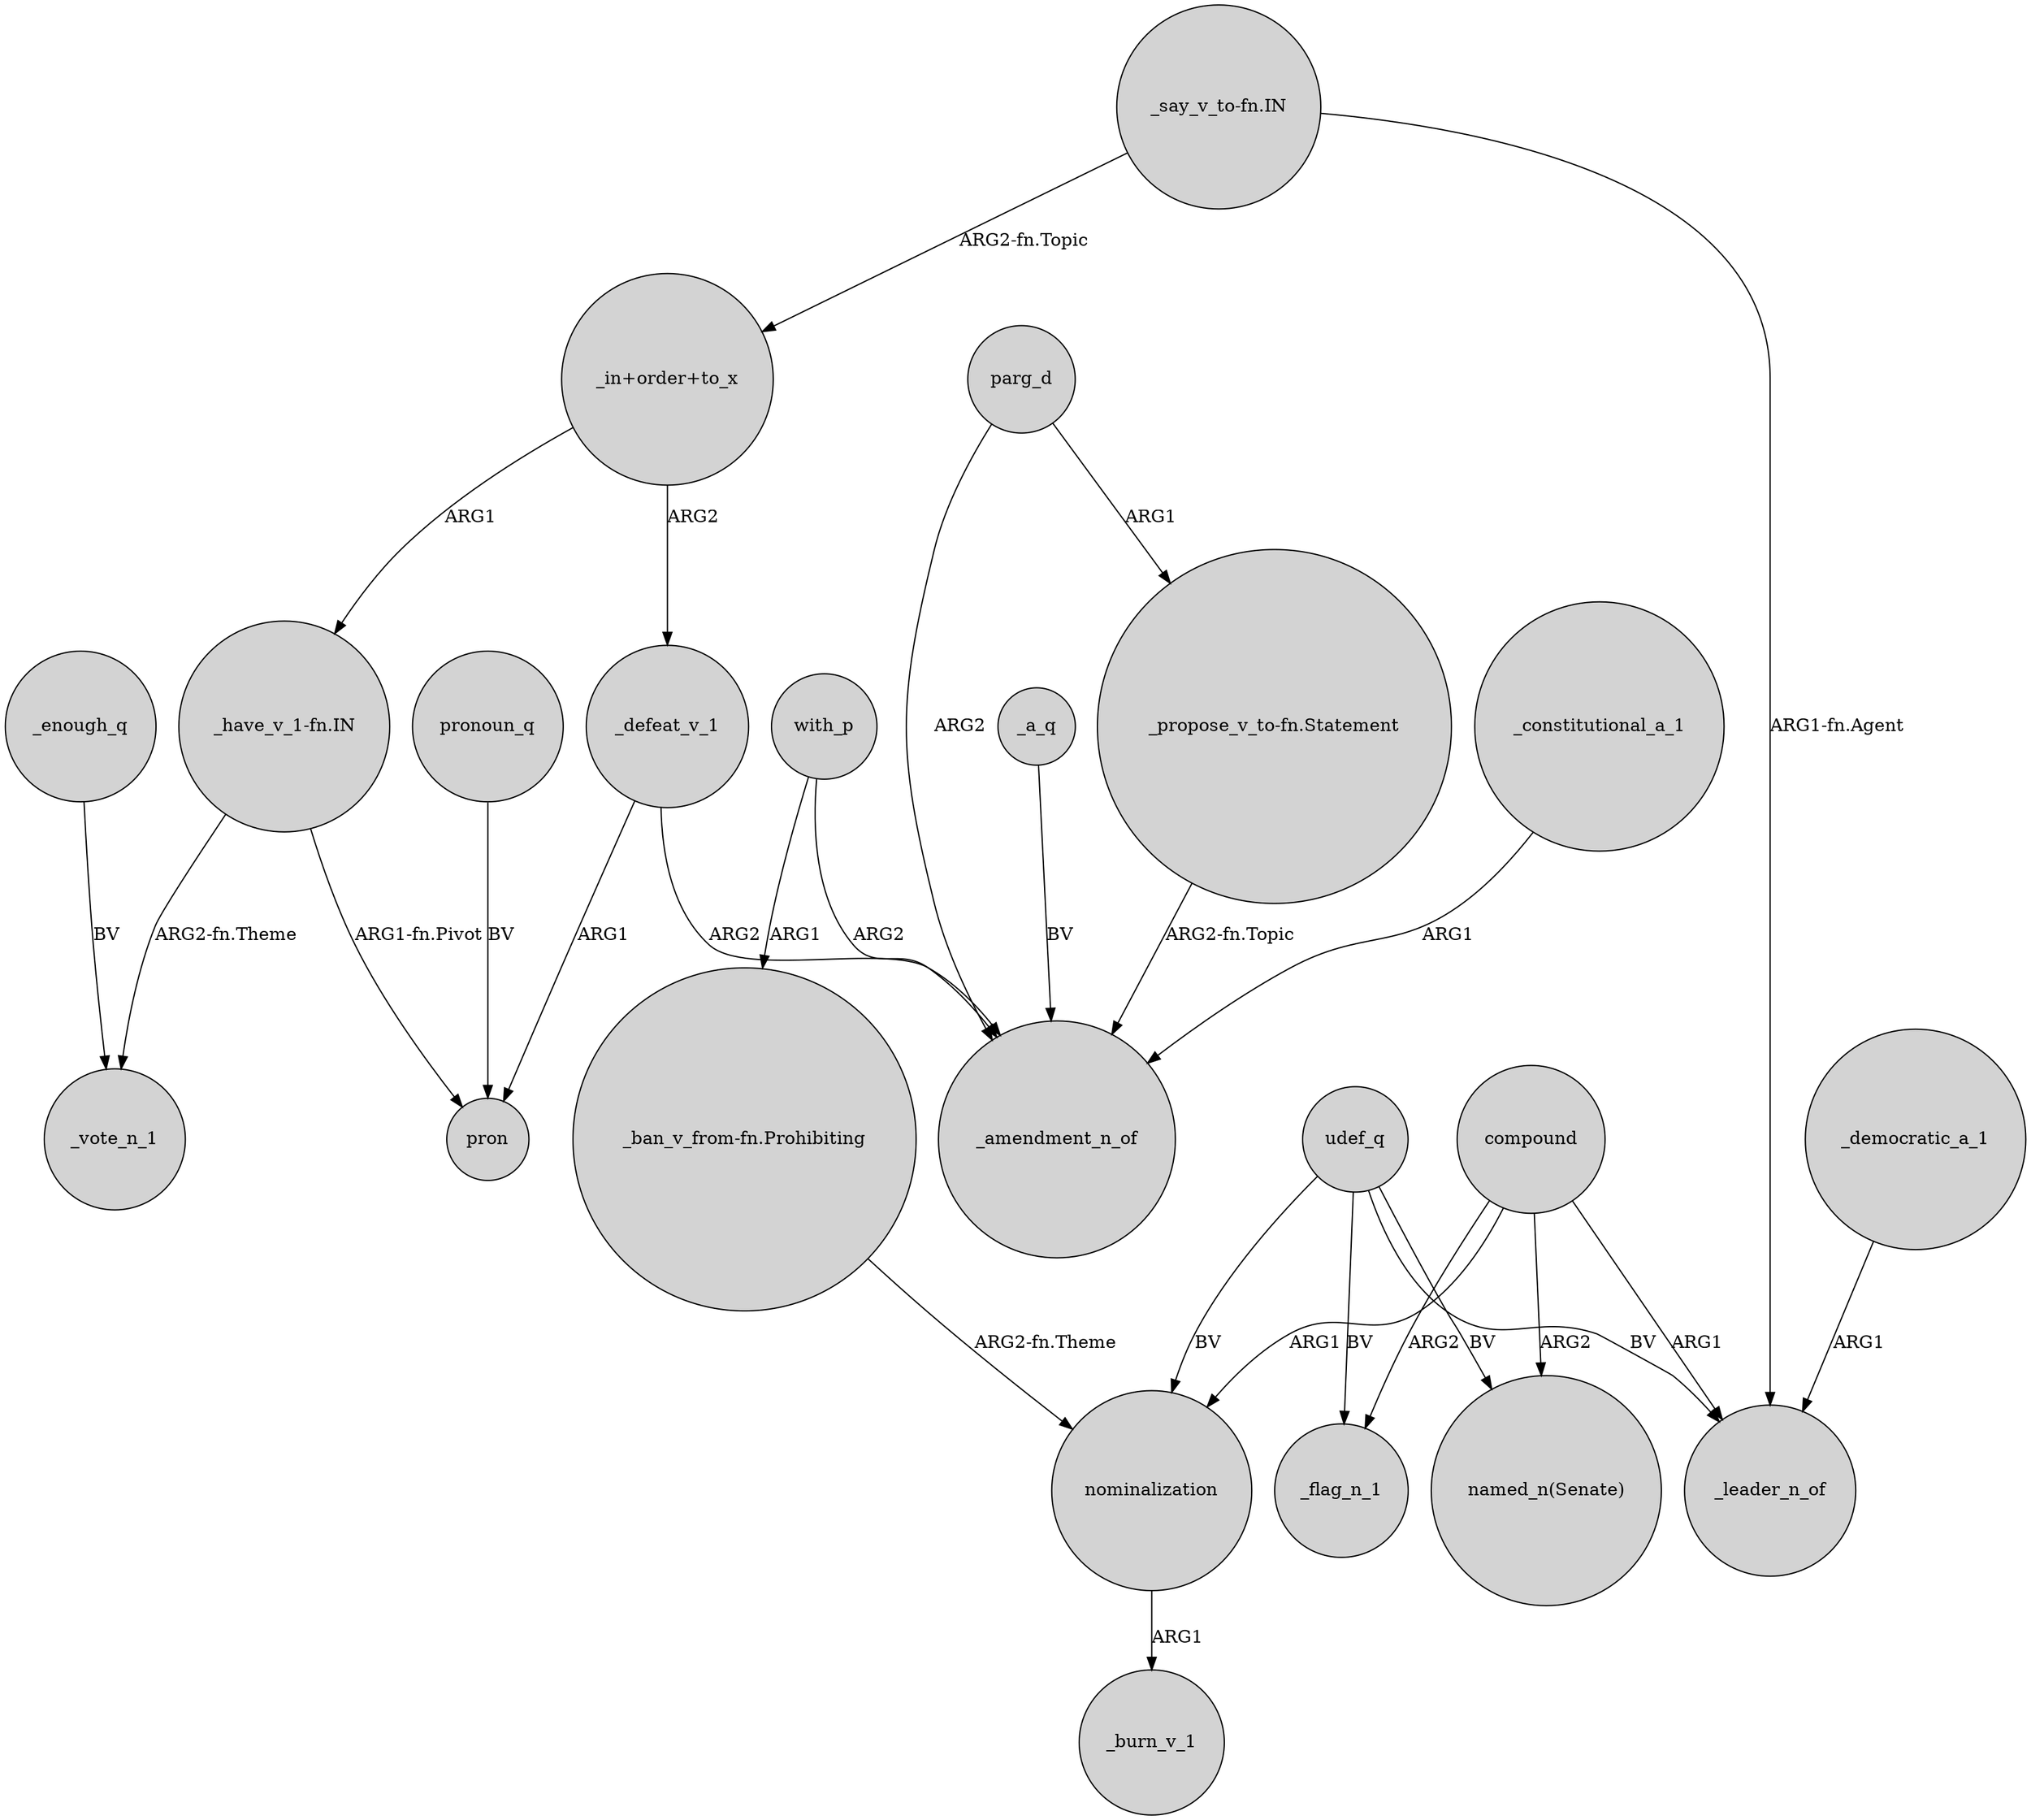 digraph {
	node [shape=circle style=filled]
	"_have_v_1-fn.IN" -> _vote_n_1 [label="ARG2-fn.Theme"]
	"_in+order+to_x" -> _defeat_v_1 [label=ARG2]
	parg_d -> _amendment_n_of [label=ARG2]
	_a_q -> _amendment_n_of [label=BV]
	with_p -> "_ban_v_from-fn.Prohibiting" [label=ARG1]
	_defeat_v_1 -> pron [label=ARG1]
	compound -> _leader_n_of [label=ARG1]
	parg_d -> "_propose_v_to-fn.Statement" [label=ARG1]
	"_have_v_1-fn.IN" -> pron [label="ARG1-fn.Pivot"]
	compound -> _flag_n_1 [label=ARG2]
	"_say_v_to-fn.IN" -> "_in+order+to_x" [label="ARG2-fn.Topic"]
	_enough_q -> _vote_n_1 [label=BV]
	pronoun_q -> pron [label=BV]
	"_in+order+to_x" -> "_have_v_1-fn.IN" [label=ARG1]
	compound -> "named_n(Senate)" [label=ARG2]
	_defeat_v_1 -> _amendment_n_of [label=ARG2]
	_democratic_a_1 -> _leader_n_of [label=ARG1]
	nominalization -> _burn_v_1 [label=ARG1]
	"_say_v_to-fn.IN" -> _leader_n_of [label="ARG1-fn.Agent"]
	udef_q -> nominalization [label=BV]
	"_ban_v_from-fn.Prohibiting" -> nominalization [label="ARG2-fn.Theme"]
	udef_q -> "named_n(Senate)" [label=BV]
	with_p -> _amendment_n_of [label=ARG2]
	udef_q -> _flag_n_1 [label=BV]
	_constitutional_a_1 -> _amendment_n_of [label=ARG1]
	"_propose_v_to-fn.Statement" -> _amendment_n_of [label="ARG2-fn.Topic"]
	compound -> nominalization [label=ARG1]
	udef_q -> _leader_n_of [label=BV]
}
